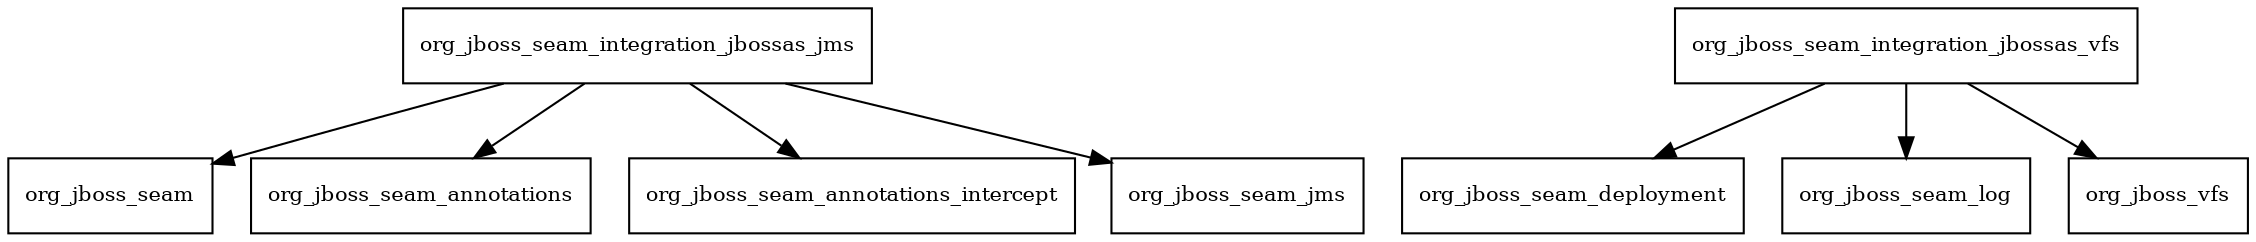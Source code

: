 digraph jboss_seam_int_package_dependencies {
  node [shape = box, fontsize=10.0];
  org_jboss_seam_integration_jbossas_jms -> org_jboss_seam;
  org_jboss_seam_integration_jbossas_jms -> org_jboss_seam_annotations;
  org_jboss_seam_integration_jbossas_jms -> org_jboss_seam_annotations_intercept;
  org_jboss_seam_integration_jbossas_jms -> org_jboss_seam_jms;
  org_jboss_seam_integration_jbossas_vfs -> org_jboss_seam_deployment;
  org_jboss_seam_integration_jbossas_vfs -> org_jboss_seam_log;
  org_jboss_seam_integration_jbossas_vfs -> org_jboss_vfs;
}
